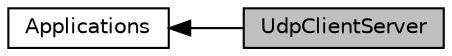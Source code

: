 digraph "UdpClientServer"
{
  edge [fontname="Helvetica",fontsize="10",labelfontname="Helvetica",labelfontsize="10"];
  node [fontname="Helvetica",fontsize="10",shape=box];
  rankdir=LR;
  Node2 [label="Applications",height=0.2,width=0.4,color="black", fillcolor="white", style="filled",URL="$group__applications.html",tooltip="This section documents the API of the ns-3 applications module."];
  Node1 [label="UdpClientServer",height=0.2,width=0.4,color="black", fillcolor="grey75", style="filled", fontcolor="black",tooltip=" "];
  Node2->Node1 [shape=plaintext, dir="back", style="solid"];
}
